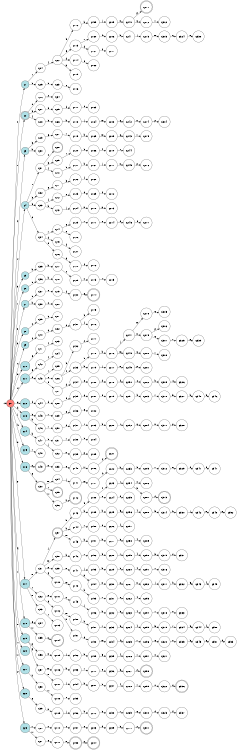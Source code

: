 digraph APTAALF {
__start0 [style = invis, shape = none, label = "", width = 0, height = 0];

rankdir=LR;
size="8,5";

s0 [style="filled", color="black", fillcolor="#ff817b" shape="circle", label="q0"];
s1 [style="filled", color="black", fillcolor="powderblue" shape="circle", label="q1"];
s2 [style="rounded,filled", color="black", fillcolor="powderblue" shape="doublecircle", label="q2"];
s3 [style="filled", color="black", fillcolor="powderblue" shape="circle", label="q3"];
s4 [style="filled", color="black", fillcolor="powderblue" shape="circle", label="q4"];
s5 [style="filled", color="black", fillcolor="powderblue" shape="circle", label="q5"];
s6 [style="filled", color="black", fillcolor="powderblue" shape="circle", label="q6"];
s7 [style="filled", color="black", fillcolor="powderblue" shape="circle", label="q7"];
s8 [style="filled", color="black", fillcolor="powderblue" shape="circle", label="q8"];
s9 [style="filled", color="black", fillcolor="powderblue" shape="circle", label="q9"];
s10 [style="filled", color="black", fillcolor="powderblue" shape="circle", label="q10"];
s11 [style="filled", color="black", fillcolor="powderblue" shape="circle", label="q11"];
s12 [style="filled", color="black", fillcolor="powderblue" shape="circle", label="q12"];
s13 [style="filled", color="black", fillcolor="powderblue" shape="circle", label="q13"];
s14 [style="filled", color="black", fillcolor="powderblue" shape="circle", label="q14"];
s15 [style="filled", color="black", fillcolor="powderblue" shape="circle", label="q15"];
s16 [style="filled", color="black", fillcolor="powderblue" shape="circle", label="q16"];
s17 [style="filled", color="black", fillcolor="powderblue" shape="circle", label="q17"];
s18 [style="filled", color="black", fillcolor="powderblue" shape="circle", label="q18"];
s19 [style="filled", color="black", fillcolor="powderblue" shape="circle", label="q19"];
s20 [style="filled", color="black", fillcolor="powderblue" shape="circle", label="q20"];
s21 [style="filled", color="black", fillcolor="powderblue" shape="circle", label="q21"];
s22 [style="filled", color="black", fillcolor="powderblue" shape="circle", label="q22"];
s23 [style="filled", color="black", fillcolor="powderblue" shape="circle", label="q23"];
s24 [style="filled", color="black", fillcolor="white" shape="circle", label="q24"];
s25 [style="filled", color="black", fillcolor="white" shape="circle", label="q25"];
s26 [style="filled", color="black", fillcolor="white" shape="circle", label="q26"];
s27 [style="filled", color="black", fillcolor="white" shape="circle", label="q27"];
s28 [style="filled", color="black", fillcolor="white" shape="circle", label="q28"];
s29 [style="filled", color="black", fillcolor="white" shape="circle", label="q29"];
s30 [style="filled", color="black", fillcolor="white" shape="circle", label="q30"];
s31 [style="filled", color="black", fillcolor="white" shape="circle", label="q31"];
s32 [style="filled", color="black", fillcolor="white" shape="circle", label="q32"];
s33 [style="filled", color="black", fillcolor="white" shape="circle", label="q33"];
s34 [style="filled", color="black", fillcolor="white" shape="circle", label="q34"];
s35 [style="filled", color="black", fillcolor="white" shape="circle", label="q35"];
s36 [style="filled", color="black", fillcolor="white" shape="circle", label="q36"];
s37 [style="filled", color="black", fillcolor="white" shape="circle", label="q37"];
s38 [style="filled", color="black", fillcolor="white" shape="circle", label="q38"];
s39 [style="filled", color="black", fillcolor="white" shape="circle", label="q39"];
s40 [style="filled", color="black", fillcolor="white" shape="circle", label="q40"];
s41 [style="filled", color="black", fillcolor="white" shape="circle", label="q41"];
s42 [style="filled", color="black", fillcolor="white" shape="circle", label="q42"];
s43 [style="filled", color="black", fillcolor="white" shape="circle", label="q43"];
s44 [style="filled", color="black", fillcolor="white" shape="circle", label="q44"];
s45 [style="filled", color="black", fillcolor="white" shape="circle", label="q45"];
s46 [style="filled", color="black", fillcolor="white" shape="circle", label="q46"];
s47 [style="filled", color="black", fillcolor="white" shape="circle", label="q47"];
s48 [style="filled", color="black", fillcolor="white" shape="circle", label="q48"];
s49 [style="rounded,filled", color="black", fillcolor="white" shape="doublecircle", label="q49"];
s50 [style="rounded,filled", color="black", fillcolor="white" shape="doublecircle", label="q50"];
s51 [style="filled", color="black", fillcolor="white" shape="circle", label="q51"];
s52 [style="filled", color="black", fillcolor="white" shape="circle", label="q52"];
s53 [style="filled", color="black", fillcolor="white" shape="circle", label="q53"];
s54 [style="filled", color="black", fillcolor="white" shape="circle", label="q54"];
s55 [style="filled", color="black", fillcolor="white" shape="circle", label="q55"];
s56 [style="filled", color="black", fillcolor="white" shape="circle", label="q56"];
s57 [style="filled", color="black", fillcolor="white" shape="circle", label="q57"];
s58 [style="filled", color="black", fillcolor="white" shape="circle", label="q58"];
s59 [style="filled", color="black", fillcolor="white" shape="circle", label="q59"];
s60 [style="filled", color="black", fillcolor="white" shape="circle", label="q60"];
s61 [style="filled", color="black", fillcolor="white" shape="circle", label="q61"];
s62 [style="filled", color="black", fillcolor="white" shape="circle", label="q62"];
s63 [style="filled", color="black", fillcolor="white" shape="circle", label="q63"];
s64 [style="filled", color="black", fillcolor="white" shape="circle", label="q64"];
s65 [style="filled", color="black", fillcolor="white" shape="circle", label="q65"];
s66 [style="filled", color="black", fillcolor="white" shape="circle", label="q66"];
s67 [style="filled", color="black", fillcolor="white" shape="circle", label="q67"];
s68 [style="rounded,filled", color="black", fillcolor="white" shape="doublecircle", label="q68"];
s69 [style="filled", color="black", fillcolor="white" shape="circle", label="q69"];
s70 [style="filled", color="black", fillcolor="white" shape="circle", label="q70"];
s71 [style="filled", color="black", fillcolor="white" shape="circle", label="q71"];
s72 [style="filled", color="black", fillcolor="white" shape="circle", label="q72"];
s73 [style="filled", color="black", fillcolor="white" shape="circle", label="q73"];
s74 [style="filled", color="black", fillcolor="white" shape="circle", label="q74"];
s75 [style="filled", color="black", fillcolor="white" shape="circle", label="q75"];
s76 [style="filled", color="black", fillcolor="white" shape="circle", label="q76"];
s77 [style="filled", color="black", fillcolor="white" shape="circle", label="q77"];
s78 [style="filled", color="black", fillcolor="white" shape="circle", label="q78"];
s79 [style="filled", color="black", fillcolor="white" shape="circle", label="q79"];
s80 [style="filled", color="black", fillcolor="white" shape="circle", label="q80"];
s81 [style="filled", color="black", fillcolor="white" shape="circle", label="q81"];
s82 [style="filled", color="black", fillcolor="white" shape="circle", label="q82"];
s83 [style="filled", color="black", fillcolor="white" shape="circle", label="q83"];
s84 [style="filled", color="black", fillcolor="white" shape="circle", label="q84"];
s85 [style="filled", color="black", fillcolor="white" shape="circle", label="q85"];
s86 [style="filled", color="black", fillcolor="white" shape="circle", label="q86"];
s87 [style="filled", color="black", fillcolor="white" shape="circle", label="q87"];
s88 [style="filled", color="black", fillcolor="white" shape="circle", label="q88"];
s89 [style="filled", color="black", fillcolor="white" shape="circle", label="q89"];
s90 [style="filled", color="black", fillcolor="white" shape="circle", label="q90"];
s91 [style="filled", color="black", fillcolor="white" shape="circle", label="q91"];
s92 [style="filled", color="black", fillcolor="white" shape="circle", label="q92"];
s93 [style="filled", color="black", fillcolor="white" shape="circle", label="q93"];
s94 [style="filled", color="black", fillcolor="white" shape="circle", label="q94"];
s95 [style="rounded,filled", color="black", fillcolor="white" shape="doublecircle", label="q95"];
s96 [style="filled", color="black", fillcolor="white" shape="circle", label="q96"];
s97 [style="rounded,filled", color="black", fillcolor="white" shape="doublecircle", label="q97"];
s98 [style="filled", color="black", fillcolor="white" shape="circle", label="q98"];
s99 [style="filled", color="black", fillcolor="white" shape="circle", label="q99"];
s100 [style="filled", color="black", fillcolor="white" shape="circle", label="q100"];
s101 [style="filled", color="black", fillcolor="white" shape="circle", label="q101"];
s102 [style="filled", color="black", fillcolor="white" shape="circle", label="q102"];
s103 [style="filled", color="black", fillcolor="white" shape="circle", label="q103"];
s104 [style="rounded,filled", color="black", fillcolor="white" shape="doublecircle", label="q104"];
s105 [style="filled", color="black", fillcolor="white" shape="circle", label="q105"];
s106 [style="filled", color="black", fillcolor="white" shape="circle", label="q106"];
s107 [style="filled", color="black", fillcolor="white" shape="circle", label="q107"];
s108 [style="filled", color="black", fillcolor="white" shape="circle", label="q108"];
s109 [style="filled", color="black", fillcolor="white" shape="circle", label="q109"];
s110 [style="filled", color="black", fillcolor="white" shape="circle", label="q110"];
s111 [style="filled", color="black", fillcolor="white" shape="circle", label="q111"];
s112 [style="filled", color="black", fillcolor="white" shape="circle", label="q112"];
s113 [style="filled", color="black", fillcolor="white" shape="circle", label="q113"];
s114 [style="filled", color="black", fillcolor="white" shape="circle", label="q114"];
s115 [style="filled", color="black", fillcolor="white" shape="circle", label="q115"];
s116 [style="filled", color="black", fillcolor="white" shape="circle", label="q116"];
s117 [style="filled", color="black", fillcolor="white" shape="circle", label="q117"];
s118 [style="filled", color="black", fillcolor="white" shape="circle", label="q118"];
s119 [style="filled", color="black", fillcolor="white" shape="circle", label="q119"];
s120 [style="filled", color="black", fillcolor="white" shape="circle", label="q120"];
s121 [style="filled", color="black", fillcolor="white" shape="circle", label="q121"];
s122 [style="filled", color="black", fillcolor="white" shape="circle", label="q122"];
s123 [style="filled", color="black", fillcolor="white" shape="circle", label="q123"];
s124 [style="filled", color="black", fillcolor="white" shape="circle", label="q124"];
s125 [style="filled", color="black", fillcolor="white" shape="circle", label="q125"];
s126 [style="filled", color="black", fillcolor="white" shape="circle", label="q126"];
s127 [style="filled", color="black", fillcolor="white" shape="circle", label="q127"];
s128 [style="filled", color="black", fillcolor="white" shape="circle", label="q128"];
s129 [style="filled", color="black", fillcolor="white" shape="circle", label="q129"];
s130 [style="filled", color="black", fillcolor="white" shape="circle", label="q130"];
s131 [style="filled", color="black", fillcolor="white" shape="circle", label="q131"];
s132 [style="filled", color="black", fillcolor="white" shape="circle", label="q132"];
s133 [style="filled", color="black", fillcolor="white" shape="circle", label="q133"];
s134 [style="filled", color="black", fillcolor="white" shape="circle", label="q134"];
s135 [style="filled", color="black", fillcolor="white" shape="circle", label="q135"];
s136 [style="filled", color="black", fillcolor="white" shape="circle", label="q136"];
s137 [style="filled", color="black", fillcolor="white" shape="circle", label="q137"];
s138 [style="filled", color="black", fillcolor="white" shape="circle", label="q138"];
s139 [style="filled", color="black", fillcolor="white" shape="circle", label="q139"];
s140 [style="filled", color="black", fillcolor="white" shape="circle", label="q140"];
s141 [style="filled", color="black", fillcolor="white" shape="circle", label="q141"];
s142 [style="rounded,filled", color="black", fillcolor="white" shape="doublecircle", label="q142"];
s143 [style="filled", color="black", fillcolor="white" shape="circle", label="q143"];
s144 [style="filled", color="black", fillcolor="white" shape="circle", label="q144"];
s145 [style="filled", color="black", fillcolor="white" shape="circle", label="q145"];
s146 [style="filled", color="black", fillcolor="white" shape="circle", label="q146"];
s147 [style="filled", color="black", fillcolor="white" shape="circle", label="q147"];
s148 [style="filled", color="black", fillcolor="white" shape="circle", label="q148"];
s149 [style="filled", color="black", fillcolor="white" shape="circle", label="q149"];
s150 [style="filled", color="black", fillcolor="white" shape="circle", label="q150"];
s151 [style="filled", color="black", fillcolor="white" shape="circle", label="q151"];
s152 [style="filled", color="black", fillcolor="white" shape="circle", label="q152"];
s153 [style="filled", color="black", fillcolor="white" shape="circle", label="q153"];
s154 [style="filled", color="black", fillcolor="white" shape="circle", label="q154"];
s155 [style="filled", color="black", fillcolor="white" shape="circle", label="q155"];
s156 [style="filled", color="black", fillcolor="white" shape="circle", label="q156"];
s157 [style="filled", color="black", fillcolor="white" shape="circle", label="q157"];
s158 [style="rounded,filled", color="black", fillcolor="white" shape="doublecircle", label="q158"];
s159 [style="filled", color="black", fillcolor="white" shape="circle", label="q159"];
s160 [style="filled", color="black", fillcolor="white" shape="circle", label="q160"];
s161 [style="filled", color="black", fillcolor="white" shape="circle", label="q161"];
s162 [style="filled", color="black", fillcolor="white" shape="circle", label="q162"];
s163 [style="filled", color="black", fillcolor="white" shape="circle", label="q163"];
s164 [style="filled", color="black", fillcolor="white" shape="circle", label="q164"];
s165 [style="filled", color="black", fillcolor="white" shape="circle", label="q165"];
s166 [style="filled", color="black", fillcolor="white" shape="circle", label="q166"];
s167 [style="filled", color="black", fillcolor="white" shape="circle", label="q167"];
s168 [style="filled", color="black", fillcolor="white" shape="circle", label="q168"];
s169 [style="filled", color="black", fillcolor="white" shape="circle", label="q169"];
s170 [style="filled", color="black", fillcolor="white" shape="circle", label="q170"];
s171 [style="filled", color="black", fillcolor="white" shape="circle", label="q171"];
s172 [style="filled", color="black", fillcolor="white" shape="circle", label="q172"];
s173 [style="filled", color="black", fillcolor="white" shape="circle", label="q173"];
s174 [style="rounded,filled", color="black", fillcolor="white" shape="doublecircle", label="q174"];
s175 [style="filled", color="black", fillcolor="white" shape="circle", label="q175"];
s176 [style="filled", color="black", fillcolor="white" shape="circle", label="q176"];
s177 [style="filled", color="black", fillcolor="white" shape="circle", label="q177"];
s178 [style="filled", color="black", fillcolor="white" shape="circle", label="q178"];
s179 [style="filled", color="black", fillcolor="white" shape="circle", label="q179"];
s180 [style="filled", color="black", fillcolor="white" shape="circle", label="q180"];
s181 [style="filled", color="black", fillcolor="white" shape="circle", label="q181"];
s182 [style="filled", color="black", fillcolor="white" shape="circle", label="q182"];
s183 [style="filled", color="black", fillcolor="white" shape="circle", label="q183"];
s184 [style="filled", color="black", fillcolor="white" shape="circle", label="q184"];
s185 [style="filled", color="black", fillcolor="white" shape="circle", label="q185"];
s186 [style="filled", color="black", fillcolor="white" shape="circle", label="q186"];
s187 [style="filled", color="black", fillcolor="white" shape="circle", label="q187"];
s188 [style="filled", color="black", fillcolor="white" shape="circle", label="q188"];
s189 [style="filled", color="black", fillcolor="white" shape="circle", label="q189"];
s190 [style="filled", color="black", fillcolor="white" shape="circle", label="q190"];
s191 [style="filled", color="black", fillcolor="white" shape="circle", label="q191"];
s192 [style="filled", color="black", fillcolor="white" shape="circle", label="q192"];
s193 [style="filled", color="black", fillcolor="white" shape="circle", label="q193"];
s194 [style="filled", color="black", fillcolor="white" shape="circle", label="q194"];
s195 [style="filled", color="black", fillcolor="white" shape="circle", label="q195"];
s196 [style="filled", color="black", fillcolor="white" shape="circle", label="q196"];
s197 [style="filled", color="black", fillcolor="white" shape="circle", label="q197"];
s198 [style="filled", color="black", fillcolor="white" shape="circle", label="q198"];
s199 [style="filled", color="black", fillcolor="white" shape="circle", label="q199"];
s200 [style="filled", color="black", fillcolor="white" shape="circle", label="q200"];
s201 [style="filled", color="black", fillcolor="white" shape="circle", label="q201"];
s202 [style="filled", color="black", fillcolor="white" shape="circle", label="q202"];
s203 [style="filled", color="black", fillcolor="white" shape="circle", label="q203"];
s204 [style="rounded,filled", color="black", fillcolor="white" shape="doublecircle", label="q204"];
s205 [style="filled", color="black", fillcolor="white" shape="circle", label="q205"];
s206 [style="filled", color="black", fillcolor="white" shape="circle", label="q206"];
s207 [style="filled", color="black", fillcolor="white" shape="circle", label="q207"];
s208 [style="filled", color="black", fillcolor="white" shape="circle", label="q208"];
s209 [style="filled", color="black", fillcolor="white" shape="circle", label="q209"];
s210 [style="filled", color="black", fillcolor="white" shape="circle", label="q210"];
s211 [style="filled", color="black", fillcolor="white" shape="circle", label="q211"];
s212 [style="filled", color="black", fillcolor="white" shape="circle", label="q212"];
s213 [style="filled", color="black", fillcolor="white" shape="circle", label="q213"];
s214 [style="filled", color="black", fillcolor="white" shape="circle", label="q214"];
s215 [style="filled", color="black", fillcolor="white" shape="circle", label="q215"];
s216 [style="filled", color="black", fillcolor="white" shape="circle", label="q216"];
s217 [style="filled", color="black", fillcolor="white" shape="circle", label="q217"];
s218 [style="filled", color="black", fillcolor="white" shape="circle", label="q218"];
s219 [style="filled", color="black", fillcolor="white" shape="circle", label="q219"];
s220 [style="filled", color="black", fillcolor="white" shape="circle", label="q220"];
s221 [style="rounded,filled", color="black", fillcolor="white" shape="doublecircle", label="q221"];
s222 [style="filled", color="black", fillcolor="white" shape="circle", label="q222"];
s223 [style="filled", color="black", fillcolor="white" shape="circle", label="q223"];
s224 [style="filled", color="black", fillcolor="white" shape="circle", label="q224"];
s225 [style="filled", color="black", fillcolor="white" shape="circle", label="q225"];
s226 [style="filled", color="black", fillcolor="white" shape="circle", label="q226"];
s227 [style="filled", color="black", fillcolor="white" shape="circle", label="q227"];
s228 [style="filled", color="black", fillcolor="white" shape="circle", label="q228"];
s229 [style="filled", color="black", fillcolor="white" shape="circle", label="q229"];
s230 [style="filled", color="black", fillcolor="white" shape="circle", label="q230"];
s231 [style="filled", color="black", fillcolor="white" shape="circle", label="q231"];
s232 [style="filled", color="black", fillcolor="white" shape="circle", label="q232"];
s233 [style="filled", color="black", fillcolor="white" shape="circle", label="q233"];
s234 [style="filled", color="black", fillcolor="white" shape="circle", label="q234"];
s235 [style="filled", color="black", fillcolor="white" shape="circle", label="q235"];
s236 [style="filled", color="black", fillcolor="white" shape="circle", label="q236"];
s237 [style="filled", color="black", fillcolor="white" shape="circle", label="q237"];
s238 [style="filled", color="black", fillcolor="white" shape="circle", label="q238"];
s239 [style="filled", color="black", fillcolor="white" shape="circle", label="q239"];
s240 [style="filled", color="black", fillcolor="white" shape="circle", label="q240"];
s241 [style="filled", color="black", fillcolor="white" shape="circle", label="q241"];
s242 [style="filled", color="black", fillcolor="white" shape="circle", label="q242"];
s243 [style="filled", color="black", fillcolor="white" shape="circle", label="q243"];
s244 [style="filled", color="black", fillcolor="white" shape="circle", label="q244"];
s245 [style="filled", color="black", fillcolor="white" shape="circle", label="q245"];
s246 [style="filled", color="black", fillcolor="white" shape="circle", label="q246"];
s247 [style="filled", color="black", fillcolor="white" shape="circle", label="q247"];
s248 [style="filled", color="black", fillcolor="white" shape="circle", label="q248"];
s249 [style="filled", color="black", fillcolor="white" shape="circle", label="q249"];
s250 [style="filled", color="black", fillcolor="white" shape="circle", label="q250"];
s251 [style="filled", color="black", fillcolor="white" shape="circle", label="q251"];
s252 [style="filled", color="black", fillcolor="white" shape="circle", label="q252"];
s253 [style="filled", color="black", fillcolor="white" shape="circle", label="q253"];
s254 [style="filled", color="black", fillcolor="white" shape="circle", label="q254"];
s255 [style="filled", color="black", fillcolor="white" shape="circle", label="q255"];
s256 [style="filled", color="black", fillcolor="white" shape="circle", label="q256"];
s257 [style="filled", color="black", fillcolor="white" shape="circle", label="q257"];
s258 [style="filled", color="black", fillcolor="white" shape="circle", label="q258"];
s259 [style="filled", color="black", fillcolor="white" shape="circle", label="q259"];
s260 [style="filled", color="black", fillcolor="white" shape="circle", label="q260"];
s261 [style="filled", color="black", fillcolor="white" shape="circle", label="q261"];
s262 [style="filled", color="black", fillcolor="white" shape="circle", label="q262"];
s263 [style="filled", color="black", fillcolor="white" shape="circle", label="q263"];
s264 [style="filled", color="black", fillcolor="white" shape="circle", label="q264"];
s265 [style="filled", color="black", fillcolor="white" shape="circle", label="q265"];
s266 [style="filled", color="black", fillcolor="white" shape="circle", label="q266"];
s267 [style="filled", color="black", fillcolor="white" shape="circle", label="q267"];
s268 [style="filled", color="black", fillcolor="white" shape="circle", label="q268"];
s269 [style="filled", color="black", fillcolor="white" shape="circle", label="q269"];
s270 [style="filled", color="black", fillcolor="white" shape="circle", label="q270"];
s271 [style="rounded,filled", color="black", fillcolor="white" shape="doublecircle", label="q271"];
s272 [style="filled", color="black", fillcolor="white" shape="circle", label="q272"];
s273 [style="filled", color="black", fillcolor="white" shape="circle", label="q273"];
s274 [style="filled", color="black", fillcolor="white" shape="circle", label="q274"];
s275 [style="filled", color="black", fillcolor="white" shape="circle", label="q275"];
s276 [style="filled", color="black", fillcolor="white" shape="circle", label="q276"];
s277 [style="filled", color="black", fillcolor="white" shape="circle", label="q277"];
s278 [style="filled", color="black", fillcolor="white" shape="circle", label="q278"];
s279 [style="filled", color="black", fillcolor="white" shape="circle", label="q279"];
s280 [style="filled", color="black", fillcolor="white" shape="circle", label="q280"];
s281 [style="filled", color="black", fillcolor="white" shape="circle", label="q281"];
s282 [style="filled", color="black", fillcolor="white" shape="circle", label="q282"];
s283 [style="filled", color="black", fillcolor="white" shape="circle", label="q283"];
s284 [style="filled", color="black", fillcolor="white" shape="circle", label="q284"];
s285 [style="filled", color="black", fillcolor="white" shape="circle", label="q285"];
s286 [style="filled", color="black", fillcolor="white" shape="circle", label="q286"];
s287 [style="filled", color="black", fillcolor="white" shape="circle", label="q287"];
s288 [style="filled", color="black", fillcolor="white" shape="circle", label="q288"];
s289 [style="filled", color="black", fillcolor="white" shape="circle", label="q289"];
s290 [style="filled", color="black", fillcolor="white" shape="circle", label="q290"];
s291 [style="filled", color="black", fillcolor="white" shape="circle", label="q291"];
s292 [style="filled", color="black", fillcolor="white" shape="circle", label="q292"];
s293 [style="filled", color="black", fillcolor="white" shape="circle", label="q293"];
s294 [style="filled", color="black", fillcolor="white" shape="circle", label="q294"];
s295 [style="filled", color="black", fillcolor="white" shape="circle", label="q295"];
s296 [style="filled", color="black", fillcolor="white" shape="circle", label="q296"];
s297 [style="filled", color="black", fillcolor="white" shape="circle", label="q297"];
s298 [style="rounded,filled", color="black", fillcolor="white" shape="doublecircle", label="q298"];
s299 [style="filled", color="black", fillcolor="white" shape="circle", label="q299"];
s300 [style="filled", color="black", fillcolor="white" shape="circle", label="q300"];
s301 [style="rounded,filled", color="black", fillcolor="white" shape="doublecircle", label="q301"];
s302 [style="filled", color="black", fillcolor="white" shape="circle", label="q302"];
s303 [style="filled", color="black", fillcolor="white" shape="circle", label="q303"];
s304 [style="filled", color="black", fillcolor="white" shape="circle", label="q304"];
s305 [style="filled", color="black", fillcolor="white" shape="circle", label="q305"];
s306 [style="filled", color="black", fillcolor="white" shape="circle", label="q306"];
s307 [style="filled", color="black", fillcolor="white" shape="circle", label="q307"];
s308 [style="filled", color="black", fillcolor="white" shape="circle", label="q308"];
s309 [style="filled", color="black", fillcolor="white" shape="circle", label="q309"];
s310 [style="filled", color="black", fillcolor="white" shape="circle", label="q310"];
s311 [style="filled", color="black", fillcolor="white" shape="circle", label="q311"];
s312 [style="filled", color="black", fillcolor="white" shape="circle", label="q312"];
s313 [style="rounded,filled", color="black", fillcolor="white" shape="doublecircle", label="q313"];
s314 [style="filled", color="black", fillcolor="white" shape="circle", label="q314"];
s315 [style="filled", color="black", fillcolor="white" shape="circle", label="q315"];
s316 [style="filled", color="black", fillcolor="white" shape="circle", label="q316"];
s317 [style="filled", color="black", fillcolor="white" shape="circle", label="q317"];
s318 [style="filled", color="black", fillcolor="white" shape="circle", label="q318"];
s319 [style="filled", color="black", fillcolor="white" shape="circle", label="q319"];
s320 [style="filled", color="black", fillcolor="white" shape="circle", label="q320"];
s321 [style="filled", color="black", fillcolor="white" shape="circle", label="q321"];
s322 [style="filled", color="black", fillcolor="white" shape="circle", label="q322"];
s323 [style="filled", color="black", fillcolor="white" shape="circle", label="q323"];
s324 [style="filled", color="black", fillcolor="white" shape="circle", label="q324"];
s325 [style="filled", color="black", fillcolor="white" shape="circle", label="q325"];
s326 [style="filled", color="black", fillcolor="white" shape="circle", label="q326"];
s327 [style="filled", color="black", fillcolor="white" shape="circle", label="q327"];
s328 [style="filled", color="black", fillcolor="white" shape="circle", label="q328"];
s329 [style="filled", color="black", fillcolor="white" shape="circle", label="q329"];
s330 [style="filled", color="black", fillcolor="white" shape="circle", label="q330"];
s331 [style="filled", color="black", fillcolor="white" shape="circle", label="q331"];
s332 [style="filled", color="black", fillcolor="white" shape="circle", label="q332"];
s333 [style="filled", color="black", fillcolor="white" shape="circle", label="q333"];
s334 [style="filled", color="black", fillcolor="white" shape="circle", label="q334"];
s335 [style="filled", color="black", fillcolor="white" shape="circle", label="q335"];
s336 [style="rounded,filled", color="black", fillcolor="white" shape="doublecircle", label="q336"];
s337 [style="filled", color="black", fillcolor="white" shape="circle", label="q337"];
s338 [style="filled", color="black", fillcolor="white" shape="circle", label="q338"];
s339 [style="filled", color="black", fillcolor="white" shape="circle", label="q339"];
s340 [style="filled", color="black", fillcolor="white" shape="circle", label="q340"];
s341 [style="filled", color="black", fillcolor="white" shape="circle", label="q341"];
s342 [style="filled", color="black", fillcolor="white" shape="circle", label="q342"];
s343 [style="filled", color="black", fillcolor="white" shape="circle", label="q343"];
s344 [style="filled", color="black", fillcolor="white" shape="circle", label="q344"];
s345 [style="filled", color="black", fillcolor="white" shape="circle", label="q345"];
s346 [style="filled", color="black", fillcolor="white" shape="circle", label="q346"];
s347 [style="filled", color="black", fillcolor="white" shape="circle", label="q347"];
s348 [style="filled", color="black", fillcolor="white" shape="circle", label="q348"];
s349 [style="filled", color="black", fillcolor="white" shape="circle", label="q349"];
s350 [style="filled", color="black", fillcolor="white" shape="circle", label="q350"];
s351 [style="filled", color="black", fillcolor="white" shape="circle", label="q351"];
s352 [style="filled", color="black", fillcolor="white" shape="circle", label="q352"];
s353 [style="filled", color="black", fillcolor="white" shape="circle", label="q353"];
subgraph cluster_main { 
	graph [pad=".75", ranksep="0.15", nodesep="0.15"];
	 style=invis; 
	__start0 -> s0 [penwidth=2];
}
s0 -> s1 [label="0"];
s0 -> s2 [label="1"];
s0 -> s3 [label="2"];
s0 -> s4 [label="4"];
s0 -> s5 [label="5"];
s0 -> s6 [label="7"];
s0 -> s7 [label="8"];
s0 -> s8 [label="b"];
s0 -> s9 [label="c"];
s0 -> s10 [label="d"];
s0 -> s11 [label="f"];
s0 -> s12 [label="g"];
s0 -> s13 [label="h"];
s0 -> s14 [label="j"];
s0 -> s15 [label="k"];
s0 -> s16 [label="n"];
s0 -> s17 [label="p"];
s0 -> s18 [label="q"];
s0 -> s19 [label="r"];
s0 -> s20 [label="u"];
s0 -> s21 [label="v"];
s0 -> s22 [label="w"];
s0 -> s23 [label="y"];
s1 -> s24 [label="1"];
s1 -> s25 [label="3"];
s2 -> s26 [label="0"];
s2 -> s27 [label="3"];
s2 -> s28 [label="4"];
s3 -> s29 [label="3"];
s3 -> s30 [label="b"];
s4 -> s31 [label="1"];
s4 -> s32 [label="3"];
s4 -> s33 [label="5"];
s4 -> s34 [label="6"];
s5 -> s35 [label="h"];
s6 -> s36 [label="9"];
s7 -> s37 [label="9"];
s7 -> s38 [label="b"];
s8 -> s39 [label="c"];
s9 -> s40 [label="f"];
s10 -> s41 [label="6"];
s11 -> s42 [label="6"];
s11 -> s43 [label="d"];
s12 -> s44 [label="f"];
s13 -> s45 [label="5"];
s13 -> s46 [label="k"];
s14 -> s47 [label="h"];
s15 -> s48 [label="7"];
s16 -> s49 [label="p"];
s16 -> s50 [label="q"];
s17 -> s51 [label="n"];
s17 -> s52 [label="r"];
s17 -> s53 [label="x"];
s18 -> s54 [label="6"];
s18 -> s55 [label="w"];
s19 -> s56 [label="p"];
s19 -> s57 [label="q"];
s21 -> s58 [label="y"];
s22 -> s59 [label="q"];
s23 -> s60 [label="v"];
s23 -> s61 [label="w"];
s24 -> s62 [label="4"];
s25 -> s63 [label="9"];
s26 -> s64 [label="2"];
s27 -> s65 [label="9"];
s28 -> s66 [label="5"];
s29 -> s67 [label="6"];
s31 -> s68 [label="0"];
s31 -> s69 [label="3"];
s31 -> s70 [label="4"];
s32 -> s71 [label="6"];
s33 -> s72 [label="4"];
s33 -> s73 [label="h"];
s34 -> s74 [label="7"];
s34 -> s75 [label="d"];
s34 -> s76 [label="e"];
s35 -> s77 [label="k"];
s36 -> s78 [label="b"];
s37 -> s79 [label="c"];
s38 -> s80 [label="c"];
s39 -> s81 [label="9"];
s40 -> s82 [label="d"];
s41 -> s83 [label="4"];
s42 -> s84 [label="4"];
s43 -> s85 [label="1"];
s43 -> s86 [label="6"];
s43 -> s87 [label="f"];
s44 -> s88 [label="d"];
s45 -> s89 [label="7"];
s46 -> s90 [label="7"];
s47 -> s91 [label="5"];
s47 -> s92 [label="j"];
s49 -> s93 [label="n"];
s50 -> s94 [label="m"];
s50 -> s95 [label="r"];
s50 -> s96 [label="w"];
s51 -> s97 [label="j"];
s51 -> s98 [label="m"];
s51 -> s99 [label="p"];
s51 -> s100 [label="q"];
s52 -> s101 [label="p"];
s52 -> s102 [label="q"];
s53 -> s103 [label="r"];
s55 -> s104 [label="y"];
s56 -> s105 [label="n"];
s57 -> s106 [label="m"];
s57 -> s107 [label="n"];
s58 -> s108 [label="w"];
s59 -> s109 [label="n"];
s60 -> s110 [label="u"];
s61 -> s111 [label="q"];
s62 -> s112 [label="5"];
s62 -> s113 [label="6"];
s62 -> s114 [label="d"];
s62 -> s115 [label="p"];
s63 -> s116 [label="c"];
s65 -> s117 [label="f"];
s66 -> s118 [label="h"];
s67 -> s119 [label="7"];
s69 -> s120 [label="1"];
s70 -> s121 [label="5"];
s71 -> s122 [label="3"];
s72 -> s123 [label="6"];
s73 -> s124 [label="j"];
s74 -> s125 [label="6"];
s74 -> s126 [label="e"];
s75 -> s127 [label="f"];
s76 -> s128 [label="g"];
s77 -> s129 [label="s"];
s79 -> s130 [label="f"];
s82 -> s131 [label="6"];
s86 -> s132 [label="3"];
s86 -> s133 [label="4"];
s87 -> s134 [label="d"];
s88 -> s135 [label="f"];
s89 -> s136 [label="e"];
s90 -> s137 [label="6"];
s91 -> s138 [label="7"];
s92 -> s139 [label="n"];
s93 -> s140 [label="q"];
s94 -> s141 [label="j"];
s96 -> s142 [label="y"];
s97 -> s143 [label="h"];
s97 -> s144 [label="k"];
s97 -> s145 [label="m"];
s98 -> s146 [label="k"];
s99 -> s147 [label="n"];
s100 -> s148 [label="m"];
s101 -> s149 [label="n"];
s102 -> s150 [label="m"];
s102 -> s151 [label="n"];
s105 -> s152 [label="j"];
s106 -> s153 [label="k"];
s107 -> s154 [label="j"];
s108 -> s155 [label="t"];
s109 -> s156 [label="j"];
s110 -> s157 [label="s"];
s111 -> s158 [label="n"];
s112 -> s159 [label="h"];
s113 -> s160 [label="7"];
s113 -> s161 [label="d"];
s114 -> s162 [label="f"];
s117 -> s163 [label="c"];
s118 -> s164 [label="j"];
s119 -> s165 [label="k"];
s120 -> s166 [label="3"];
s121 -> s167 [label="h"];
s122 -> s168 [label="4"];
s123 -> s169 [label="d"];
s124 -> s170 [label="n"];
s125 -> s171 [label="7"];
s128 -> s172 [label="f"];
s129 -> s173 [label="u"];
s130 -> s174 [label="g"];
s131 -> s175 [label="3"];
s131 -> s176 [label="4"];
s132 -> s177 [label="2"];
s133 -> s178 [label="5"];
s133 -> s179 [label="h"];
s134 -> s180 [label="e"];
s135 -> s181 [label="g"];
s136 -> s182 [label="g"];
s137 -> s183 [label="1"];
s138 -> s184 [label="5"];
s139 -> s185 [label="p"];
s140 -> s186 [label="w"];
s141 -> s187 [label="m"];
s143 -> s188 [label="5"];
s143 -> s189 [label="k"];
s144 -> s190 [label="7"];
s145 -> s191 [label="k"];
s146 -> s192 [label="7"];
s147 -> s193 [label="j"];
s147 -> s194 [label="p"];
s148 -> s195 [label="k"];
s149 -> s196 [label="j"];
s150 -> s197 [label="k"];
s151 -> s198 [label="q"];
s152 -> s199 [label="h"];
s153 -> s200 [label="7"];
s154 -> s201 [label="h"];
s156 -> s202 [label="h"];
s157 -> s203 [label="e"];
s158 -> s204 [label="p"];
s159 -> s205 [label="j"];
s160 -> s206 [label="k"];
s161 -> s207 [label="f"];
s164 -> s208 [label="m"];
s165 -> s209 [label="m"];
s166 -> s210 [label="4"];
s167 -> s211 [label="j"];
s169 -> s212 [label="f"];
s170 -> s213 [label="p"];
s171 -> s214 [label="6"];
s173 -> s215 [label="v"];
s178 -> s216 [label="h"];
s179 -> s217 [label="j"];
s180 -> s218 [label="d"];
s181 -> s219 [label="e"];
s183 -> s220 [label="3"];
s186 -> s221 [label="y"];
s187 -> s222 [label="k"];
s188 -> s223 [label="4"];
s188 -> s224 [label="6"];
s189 -> s225 [label="h"];
s190 -> s226 [label="6"];
s191 -> s227 [label="h"];
s192 -> s228 [label="5"];
s193 -> s229 [label="h"];
s194 -> s230 [label="n"];
s195 -> s231 [label="7"];
s196 -> s232 [label="h"];
s197 -> s233 [label="7"];
s198 -> s234 [label="m"];
s199 -> s235 [label="5"];
s200 -> s236 [label="6"];
s201 -> s237 [label="5"];
s202 -> s238 [label="5"];
s203 -> s239 [label="d"];
s205 -> s240 [label="n"];
s206 -> s241 [label="h"];
s208 -> s242 [label="q"];
s209 -> s243 [label="q"];
s210 -> s244 [label="1"];
s211 -> s245 [label="n"];
s214 -> s246 [label="d"];
s216 -> s247 [label="j"];
s216 -> s248 [label="m"];
s217 -> s249 [label="n"];
s218 -> s250 [label="f"];
s219 -> s251 [label="7"];
s220 -> s252 [label="1"];
s222 -> s253 [label="h"];
s223 -> s254 [label="1"];
s224 -> s255 [label="d"];
s225 -> s256 [label="5"];
s226 -> s257 [label="4"];
s227 -> s258 [label="5"];
s228 -> s259 [label="7"];
s229 -> s260 [label="5"];
s230 -> s261 [label="p"];
s231 -> s262 [label="6"];
s232 -> s263 [label="5"];
s233 -> s264 [label="5"];
s234 -> s265 [label="k"];
s235 -> s266 [label="4"];
s236 -> s267 [label="3"];
s237 -> s268 [label="4"];
s238 -> s269 [label="7"];
s239 -> s270 [label="3"];
s240 -> s271 [label="p"];
s240 -> s272 [label="q"];
s241 -> s273 [label="j"];
s242 -> s274 [label="n"];
s243 -> s275 [label="r"];
s245 -> s276 [label="p"];
s246 -> s277 [label="f"];
s247 -> s278 [label="m"];
s247 -> s279 [label="n"];
s248 -> s280 [label="q"];
s249 -> s281 [label="p"];
s250 -> s282 [label="c"];
s251 -> s283 [label="k"];
s252 -> s284 [label="q"];
s253 -> s285 [label="k"];
s254 -> s286 [label="0"];
s254 -> s287 [label="3"];
s256 -> s288 [label="4"];
s258 -> s289 [label="4"];
s259 -> s290 [label="4"];
s260 -> s291 [label="4"];
s261 -> s292 [label="n"];
s262 -> s293 [label="4"];
s263 -> s294 [label="4"];
s264 -> s295 [label="4"];
s265 -> s296 [label="7"];
s266 -> s297 [label="1"];
s267 -> s298 [label="2"];
s268 -> s299 [label="1"];
s269 -> s300 [label="6"];
s270 -> s301 [label="2"];
s272 -> s302 [label="r"];
s273 -> s303 [label="m"];
s274 -> s304 [label="p"];
s278 -> s305 [label="q"];
s279 -> s306 [label="p"];
s279 -> s307 [label="q"];
s280 -> s308 [label="r"];
s282 -> s309 [label="b"];
s283 -> s310 [label="7"];
s284 -> s311 [label="n"];
s285 -> s312 [label="7"];
s287 -> s313 [label="2"];
s288 -> s314 [label="5"];
s290 -> s315 [label="3"];
s291 -> s316 [label="1"];
s292 -> s317 [label="j"];
s294 -> s318 [label="1"];
s295 -> s319 [label="5"];
s296 -> s320 [label="6"];
s297 -> s321 [label="0"];
s299 -> s322 [label="0"];
s300 -> s323 [label="d"];
s303 -> s324 [label="q"];
s307 -> s325 [label="r"];
s309 -> s326 [label="c"];
s310 -> s327 [label="5"];
s311 -> s328 [label="p"];
s312 -> s329 [label="6"];
s314 -> s330 [label="h"];
s315 -> s331 [label="2"];
s317 -> s332 [label="h"];
s318 -> s333 [label="0"];
s319 -> s334 [label="7"];
s320 -> s335 [label="0"];
s322 -> s336 [label="2"];
s323 -> s337 [label="f"];
s324 -> s338 [label="n"];
s325 -> s339 [label="p"];
s327 -> s340 [label="h"];
s329 -> s341 [label="d"];
s330 -> s342 [label="j"];
s332 -> s343 [label="5"];
s334 -> s344 [label="5"];
s335 -> s345 [label="3"];
s340 -> s346 [label="5"];
s341 -> s347 [label="f"];
s342 -> s348 [label="n"];
s343 -> s349 [label="4"];
s344 -> s350 [label="4"];
s345 -> s351 [label="6"];
s348 -> s352 [label="p"];
s351 -> s353 [label="d"];

}